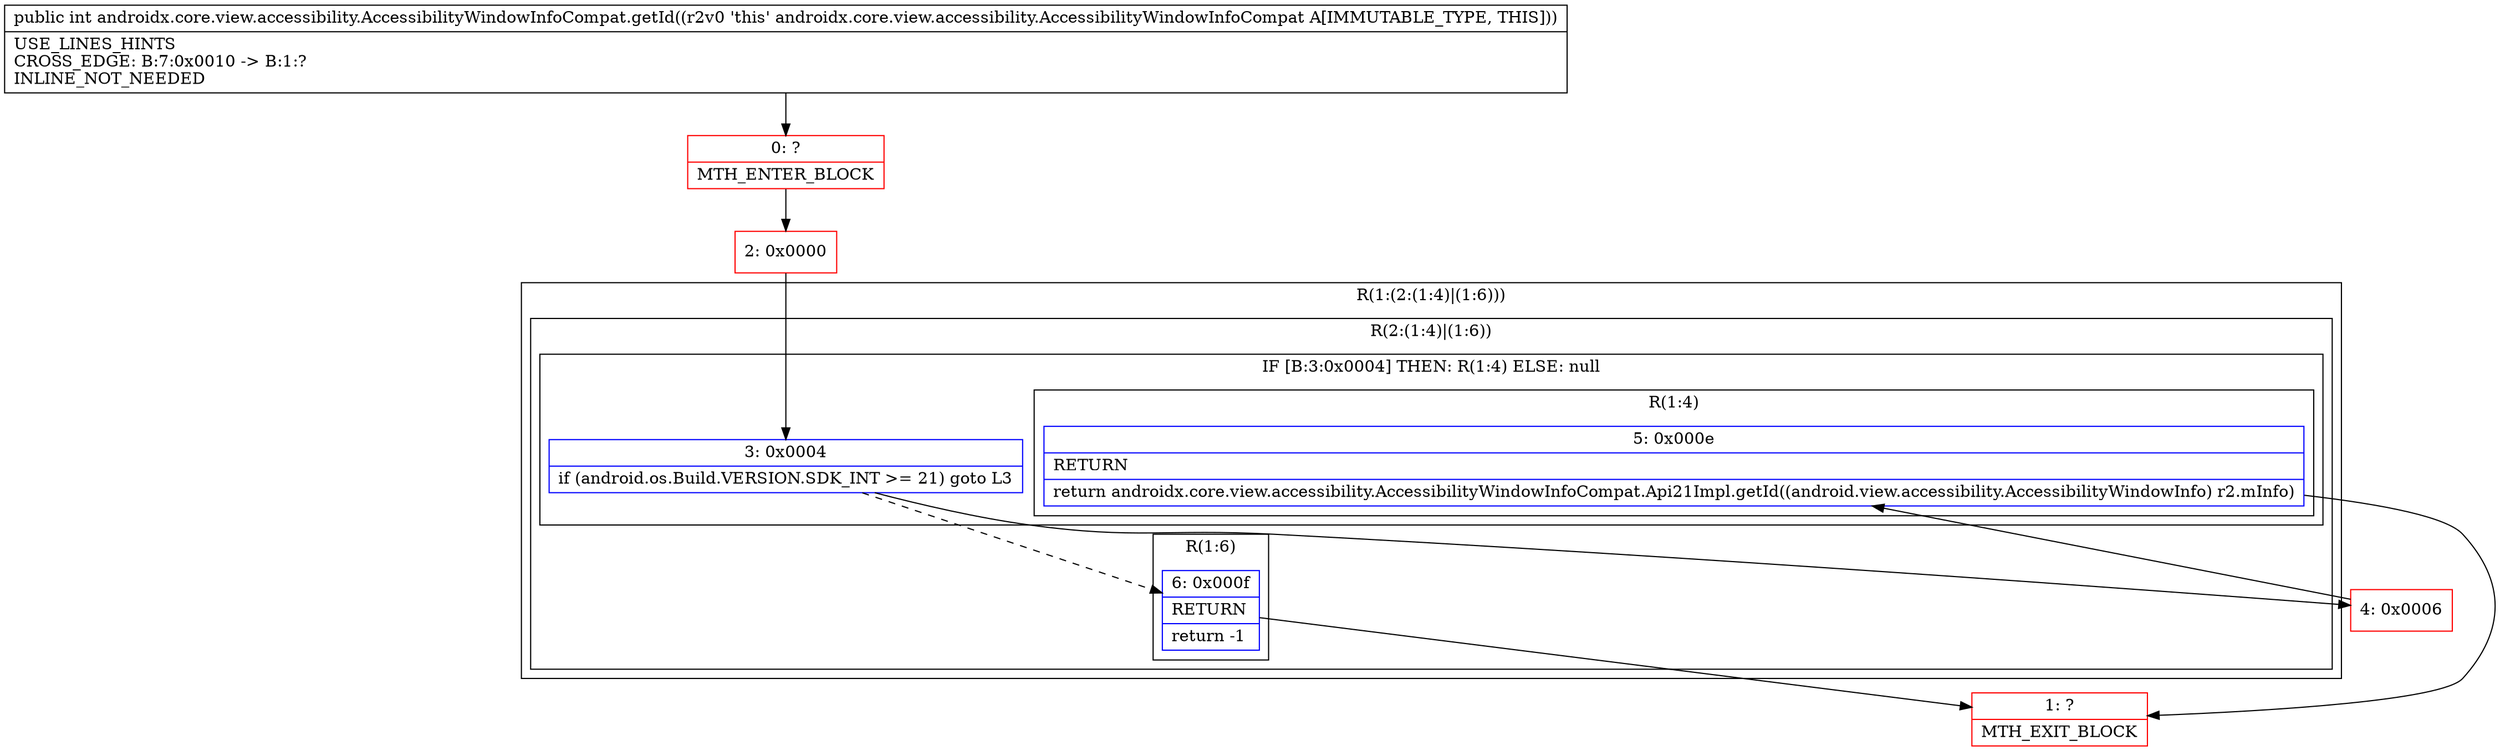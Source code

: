 digraph "CFG forandroidx.core.view.accessibility.AccessibilityWindowInfoCompat.getId()I" {
subgraph cluster_Region_453317918 {
label = "R(1:(2:(1:4)|(1:6)))";
node [shape=record,color=blue];
subgraph cluster_Region_1950362136 {
label = "R(2:(1:4)|(1:6))";
node [shape=record,color=blue];
subgraph cluster_IfRegion_1534256667 {
label = "IF [B:3:0x0004] THEN: R(1:4) ELSE: null";
node [shape=record,color=blue];
Node_3 [shape=record,label="{3\:\ 0x0004|if (android.os.Build.VERSION.SDK_INT \>= 21) goto L3\l}"];
subgraph cluster_Region_623244643 {
label = "R(1:4)";
node [shape=record,color=blue];
Node_5 [shape=record,label="{5\:\ 0x000e|RETURN\l|return androidx.core.view.accessibility.AccessibilityWindowInfoCompat.Api21Impl.getId((android.view.accessibility.AccessibilityWindowInfo) r2.mInfo)\l}"];
}
}
subgraph cluster_Region_373012796 {
label = "R(1:6)";
node [shape=record,color=blue];
Node_6 [shape=record,label="{6\:\ 0x000f|RETURN\l|return \-1\l}"];
}
}
}
Node_0 [shape=record,color=red,label="{0\:\ ?|MTH_ENTER_BLOCK\l}"];
Node_2 [shape=record,color=red,label="{2\:\ 0x0000}"];
Node_4 [shape=record,color=red,label="{4\:\ 0x0006}"];
Node_1 [shape=record,color=red,label="{1\:\ ?|MTH_EXIT_BLOCK\l}"];
MethodNode[shape=record,label="{public int androidx.core.view.accessibility.AccessibilityWindowInfoCompat.getId((r2v0 'this' androidx.core.view.accessibility.AccessibilityWindowInfoCompat A[IMMUTABLE_TYPE, THIS]))  | USE_LINES_HINTS\lCROSS_EDGE: B:7:0x0010 \-\> B:1:?\lINLINE_NOT_NEEDED\l}"];
MethodNode -> Node_0;Node_3 -> Node_4;
Node_3 -> Node_6[style=dashed];
Node_5 -> Node_1;
Node_6 -> Node_1;
Node_0 -> Node_2;
Node_2 -> Node_3;
Node_4 -> Node_5;
}

